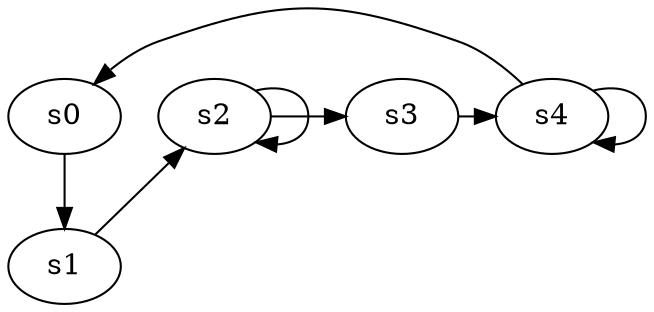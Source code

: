 digraph game_0155_chain_5 {
    s0 [name="s0", player=0, target=1];
    s1 [name="s1", player=1];
    s2 [name="s2", player=0];
    s3 [name="s3", player=1, target=1];
    s4 [name="s4", player=0];

    s0 -> s1;
    s1 -> s2 [constraint="time == 5"];
    s2 -> s3 [constraint="time % 5 == 4"];
    s3 -> s4 [constraint="time % 5 == 3"];
    s2 -> s2 [constraint="time % 2 == 0"];
    s4 -> s4 [constraint="time % 4 == 0"];
    s4 -> s0 [constraint="!(time % 3 == 0)"];
}
